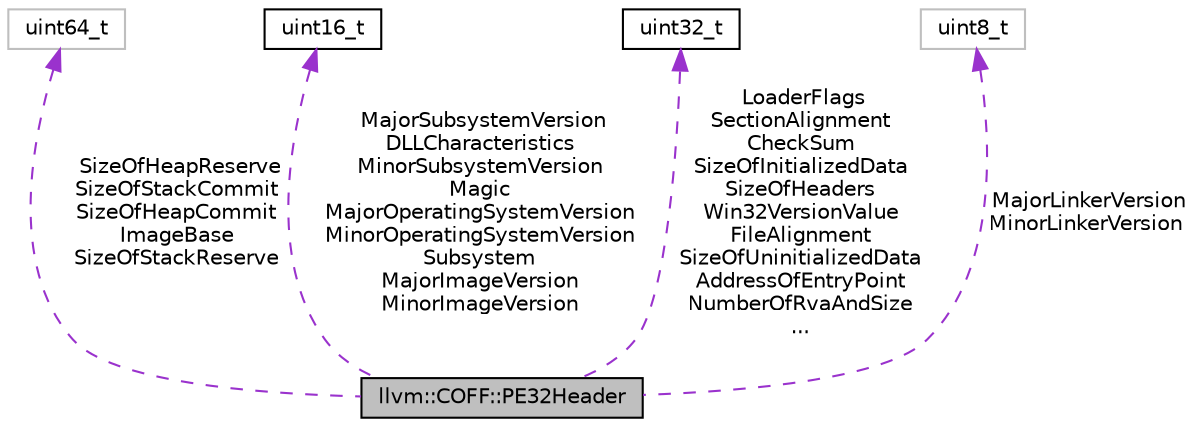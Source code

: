 digraph "llvm::COFF::PE32Header"
{
 // LATEX_PDF_SIZE
  bgcolor="transparent";
  edge [fontname="Helvetica",fontsize="10",labelfontname="Helvetica",labelfontsize="10"];
  node [fontname="Helvetica",fontsize="10",shape=record];
  Node1 [label="llvm::COFF::PE32Header",height=0.2,width=0.4,color="black", fillcolor="grey75", style="filled", fontcolor="black",tooltip=" "];
  Node2 -> Node1 [dir="back",color="darkorchid3",fontsize="10",style="dashed",label=" SizeOfHeapReserve\nSizeOfStackCommit\nSizeOfHeapCommit\nImageBase\nSizeOfStackReserve" ,fontname="Helvetica"];
  Node2 [label="uint64_t",height=0.2,width=0.4,color="grey75",tooltip=" "];
  Node3 -> Node1 [dir="back",color="darkorchid3",fontsize="10",style="dashed",label=" MajorSubsystemVersion\nDLLCharacteristics\nMinorSubsystemVersion\nMagic\nMajorOperatingSystemVersion\nMinorOperatingSystemVersion\nSubsystem\nMajorImageVersion\nMinorImageVersion" ,fontname="Helvetica"];
  Node3 [label="uint16_t",height=0.2,width=0.4,color="black",URL="$classuint16__t.html",tooltip=" "];
  Node4 -> Node1 [dir="back",color="darkorchid3",fontsize="10",style="dashed",label=" LoaderFlags\nSectionAlignment\nCheckSum\nSizeOfInitializedData\nSizeOfHeaders\nWin32VersionValue\nFileAlignment\nSizeOfUninitializedData\nAddressOfEntryPoint\nNumberOfRvaAndSize\n..." ,fontname="Helvetica"];
  Node4 [label="uint32_t",height=0.2,width=0.4,color="black",URL="$classuint32__t.html",tooltip=" "];
  Node5 -> Node1 [dir="back",color="darkorchid3",fontsize="10",style="dashed",label=" MajorLinkerVersion\nMinorLinkerVersion" ,fontname="Helvetica"];
  Node5 [label="uint8_t",height=0.2,width=0.4,color="grey75",tooltip=" "];
}

